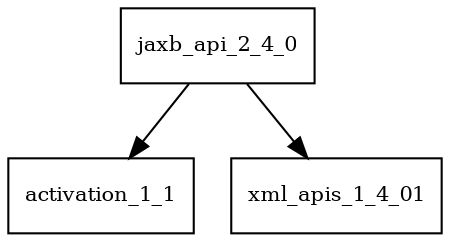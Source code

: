 digraph jaxb_api_2_4_0_dependencies {
  node [shape = box, fontsize=10.0];
  jaxb_api_2_4_0 -> activation_1_1;
  jaxb_api_2_4_0 -> xml_apis_1_4_01;
}
